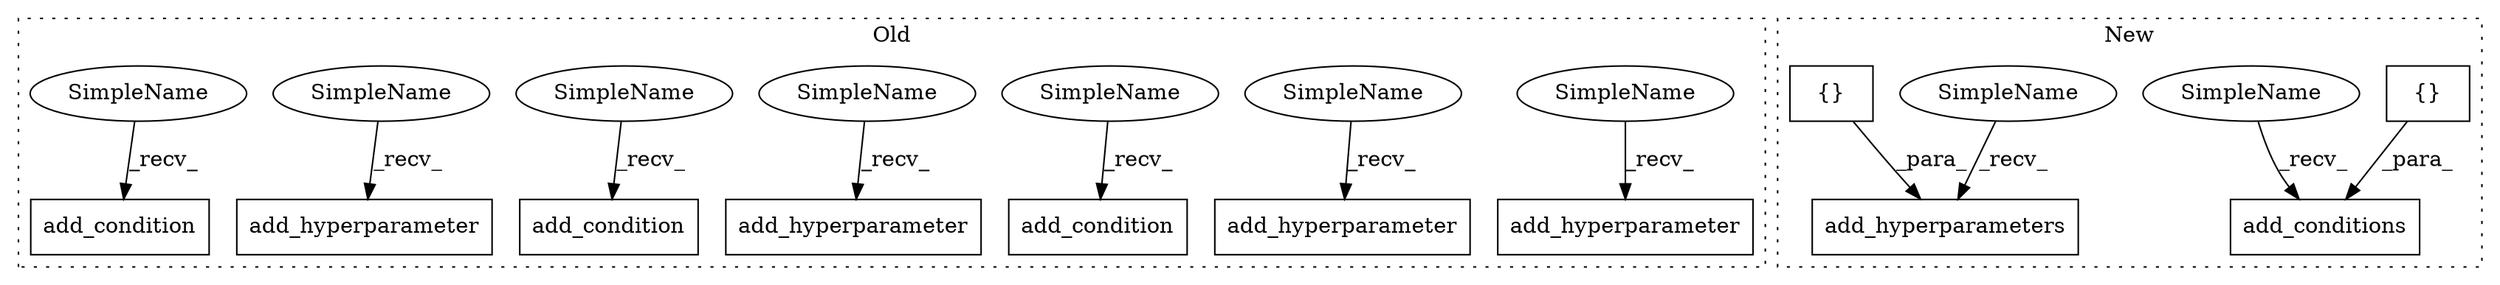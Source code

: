 digraph G {
subgraph cluster0 {
1 [label="add_hyperparameter" a="32" s="4315,4339" l="19,1" shape="box"];
6 [label="add_condition" a="32" s="4860,4897" l="14,1" shape="box"];
7 [label="add_hyperparameter" a="32" s="4453,4480" l="19,1" shape="box"];
8 [label="add_condition" a="32" s="4812,4850" l="14,1" shape="box"];
9 [label="add_hyperparameter" a="32" s="4490,4516" l="19,1" shape="box"];
10 [label="add_condition" a="32" s="4907,4944" l="14,1" shape="box"];
11 [label="add_hyperparameter" a="32" s="4349,4373" l="19,1" shape="box"];
12 [label="SimpleName" a="42" s="4450" l="2" shape="ellipse"];
13 [label="SimpleName" a="42" s="4346" l="2" shape="ellipse"];
14 [label="SimpleName" a="42" s="4809" l="2" shape="ellipse"];
15 [label="SimpleName" a="42" s="4487" l="2" shape="ellipse"];
16 [label="SimpleName" a="42" s="4904" l="2" shape="ellipse"];
17 [label="SimpleName" a="42" s="4312" l="2" shape="ellipse"];
18 [label="SimpleName" a="42" s="4857" l="2" shape="ellipse"];
label = "Old";
style="dotted";
}
subgraph cluster1 {
2 [label="add_conditions" a="32" s="4600,4698" l="15,1" shape="box"];
3 [label="{}" a="4" s="4624,4697" l="1,1" shape="box"];
4 [label="add_hyperparameters" a="32" s="4215,4304" l="20,1" shape="box"];
5 [label="{}" a="4" s="4244,4303" l="1,1" shape="box"];
19 [label="SimpleName" a="42" s="4597" l="2" shape="ellipse"];
20 [label="SimpleName" a="42" s="4212" l="2" shape="ellipse"];
label = "New";
style="dotted";
}
3 -> 2 [label="_para_"];
5 -> 4 [label="_para_"];
12 -> 7 [label="_recv_"];
13 -> 11 [label="_recv_"];
14 -> 8 [label="_recv_"];
15 -> 9 [label="_recv_"];
16 -> 10 [label="_recv_"];
17 -> 1 [label="_recv_"];
18 -> 6 [label="_recv_"];
19 -> 2 [label="_recv_"];
20 -> 4 [label="_recv_"];
}